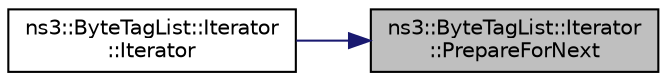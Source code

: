 digraph "ns3::ByteTagList::Iterator::PrepareForNext"
{
 // LATEX_PDF_SIZE
  edge [fontname="Helvetica",fontsize="10",labelfontname="Helvetica",labelfontsize="10"];
  node [fontname="Helvetica",fontsize="10",shape=record];
  rankdir="RL";
  Node1 [label="ns3::ByteTagList::Iterator\l::PrepareForNext",height=0.2,width=0.4,color="black", fillcolor="grey75", style="filled", fontcolor="black",tooltip="Prepare the iterator for the next tag."];
  Node1 -> Node2 [dir="back",color="midnightblue",fontsize="10",style="solid",fontname="Helvetica"];
  Node2 [label="ns3::ByteTagList::Iterator\l::Iterator",height=0.2,width=0.4,color="black", fillcolor="white", style="filled",URL="$classns3_1_1_byte_tag_list_1_1_iterator.html#ab9031b4aef2a032095f3bf38cd507255",tooltip="Constructor."];
}
